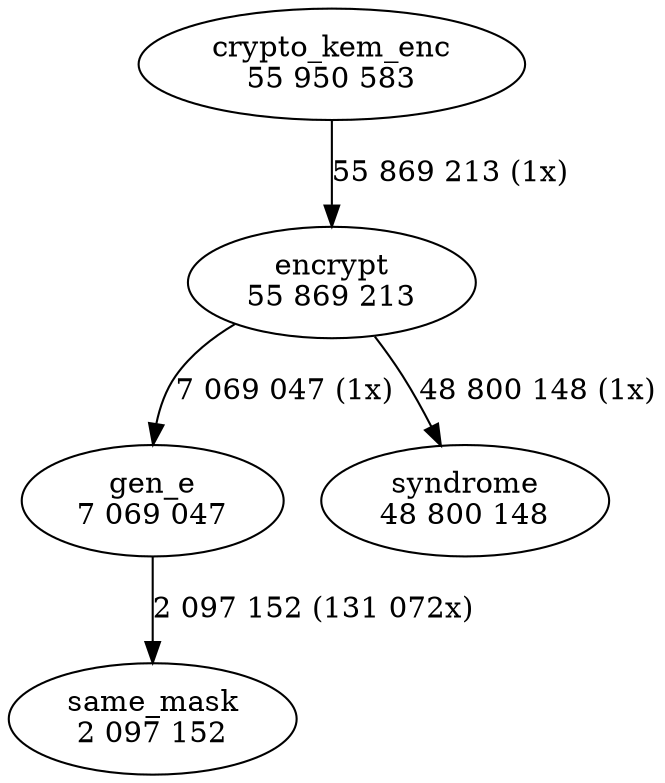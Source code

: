 digraph "callgraph" {
  F556254a595b0 [label="crypto_kem_enc\n55 950 583"];
  F556254a74c60 [label="encrypt\n55 869 213"];
  F556254abd1c0 [label="gen_e\n7 069 047"];
  F556254abd6b0 [label="syndrome\n48 800 148"];
  F556254abdf30 [label="same_mask\n2 097 152"];
  F556254a595b0 -> F556254a74c60 [weight=2,label="55 869 213 (1x)"];
  F556254a74c60 -> F556254abd1c0 [weight=2,label="7 069 047 (1x)"];
  F556254a74c60 -> F556254abd6b0 [weight=2,label="48 800 148 (1x)"];
  F556254abd1c0 -> F556254abdf30 [weight=2,label="2 097 152 (131 072x)"];
}
